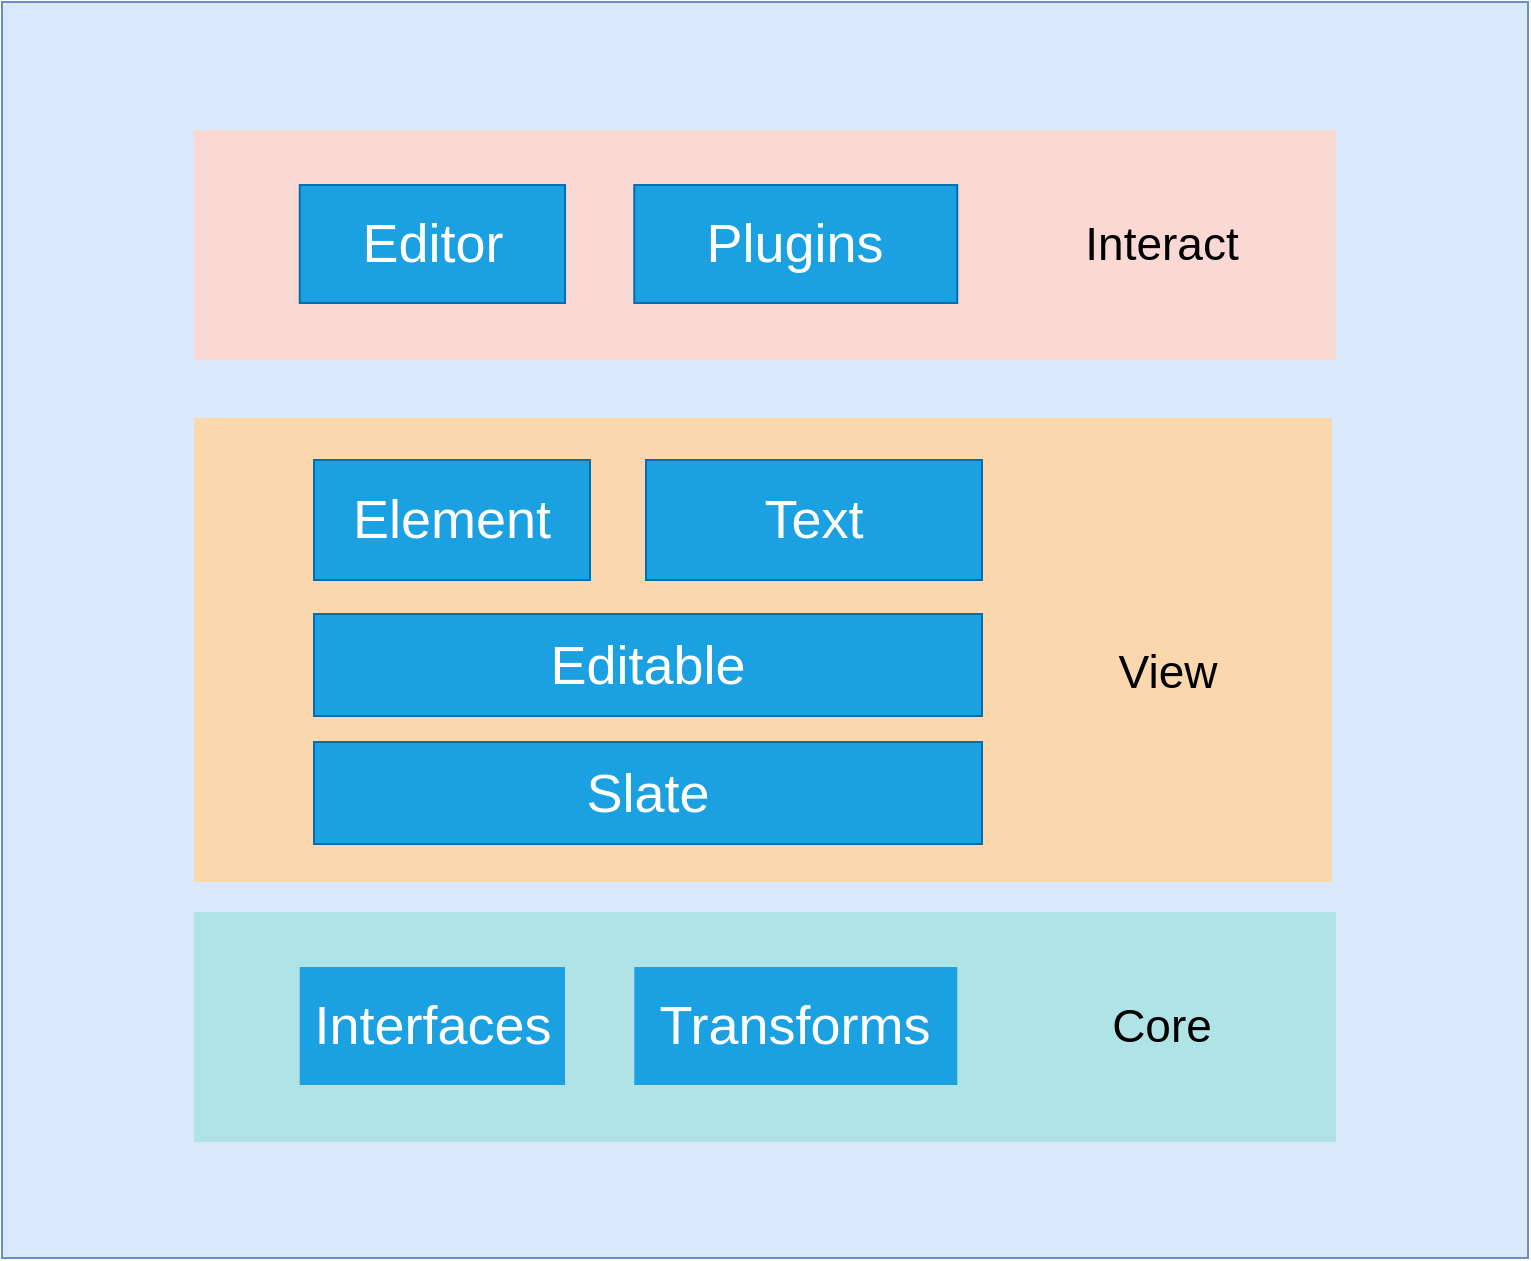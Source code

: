 <mxfile version="14.0.1" type="github">
  <diagram id="vV88IOH-yytLftiay6Gs" name="Page-1">
    <mxGraphModel dx="1394" dy="771" grid="0" gridSize="10" guides="1" tooltips="1" connect="1" arrows="1" fold="1" page="0" pageScale="1" pageWidth="827" pageHeight="1169" math="0" shadow="0">
      <root>
        <mxCell id="0" />
        <mxCell id="1" parent="0" />
        <mxCell id="V3n1BV0_hNBXlYeHx-KR-20" value="" style="whiteSpace=wrap;html=1;fontSize=23;fillColor=#dae8fc;strokeColor=#6c8ebf;" vertex="1" parent="1">
          <mxGeometry x="144" width="763" height="628" as="geometry" />
        </mxCell>
        <mxCell id="V3n1BV0_hNBXlYeHx-KR-6" value="" style="whiteSpace=wrap;html=1;dashed=1;fillColor=#fad7ac;strokeColor=none;" vertex="1" parent="1">
          <mxGeometry x="240" y="208" width="569" height="232" as="geometry" />
        </mxCell>
        <mxCell id="V3n1BV0_hNBXlYeHx-KR-7" value="View" style="text;html=1;strokeColor=none;fillColor=none;align=center;verticalAlign=middle;whiteSpace=wrap;fontSize=23;" vertex="1" parent="1">
          <mxGeometry x="634" y="316" width="185.5" height="38" as="geometry" />
        </mxCell>
        <mxCell id="V3n1BV0_hNBXlYeHx-KR-8" value="Element" style="text;html=1;strokeColor=#006EAF;fillColor=#1ba1e2;align=center;verticalAlign=middle;whiteSpace=wrap;fontSize=27;fontColor=#ffffff;" vertex="1" parent="1">
          <mxGeometry x="300" y="229" width="138" height="60" as="geometry" />
        </mxCell>
        <mxCell id="V3n1BV0_hNBXlYeHx-KR-9" value="Text" style="text;html=1;strokeColor=#006EAF;fillColor=#1ba1e2;align=center;verticalAlign=middle;whiteSpace=wrap;fontSize=27;fontColor=#ffffff;" vertex="1" parent="1">
          <mxGeometry x="466" y="229" width="168" height="60" as="geometry" />
        </mxCell>
        <mxCell id="V3n1BV0_hNBXlYeHx-KR-10" value="Slate" style="text;html=1;strokeColor=#006EAF;fillColor=#1ba1e2;align=center;verticalAlign=middle;whiteSpace=wrap;fontSize=27;fontColor=#ffffff;" vertex="1" parent="1">
          <mxGeometry x="300" y="370" width="334" height="51" as="geometry" />
        </mxCell>
        <mxCell id="V3n1BV0_hNBXlYeHx-KR-11" value="" style="group;dashed=1;container=0;fillColor=#b0e3e6;" vertex="1" connectable="0" parent="1">
          <mxGeometry x="240" y="455" width="571" height="115" as="geometry">
            <mxRectangle x="240" y="455" width="50" height="44" as="alternateBounds" />
          </mxGeometry>
        </mxCell>
        <mxCell id="V3n1BV0_hNBXlYeHx-KR-13" value="Editable" style="text;html=1;strokeColor=#006EAF;fillColor=#1ba1e2;align=center;verticalAlign=middle;whiteSpace=wrap;fontSize=27;fontColor=#ffffff;" vertex="1" parent="1">
          <mxGeometry x="300" y="306" width="334" height="51" as="geometry" />
        </mxCell>
        <mxCell id="V3n1BV0_hNBXlYeHx-KR-15" value="" style="group;dashed=1;container=0;fillColor=#fad9d5;" vertex="1" connectable="0" parent="1">
          <mxGeometry x="240" y="64" width="571" height="115" as="geometry" />
        </mxCell>
        <mxCell id="V3n1BV0_hNBXlYeHx-KR-2" value="Core" style="text;html=1;strokeColor=none;fillColor=none;align=center;verticalAlign=middle;whiteSpace=wrap;fontSize=23;" vertex="1" parent="1">
          <mxGeometry x="635.003" y="493.823" width="178.317" height="37.35" as="geometry" />
        </mxCell>
        <mxCell id="V3n1BV0_hNBXlYeHx-KR-3" value="Interfaces" style="text;html=1;fillColor=#1ba1e2;align=center;verticalAlign=middle;whiteSpace=wrap;fontSize=27;fontColor=#ffffff;" vertex="1" parent="1">
          <mxGeometry x="292.87" y="482.521" width="132.657" height="58.974" as="geometry" />
        </mxCell>
        <mxCell id="V3n1BV0_hNBXlYeHx-KR-4" value="Transforms" style="text;html=1;fillColor=#1ba1e2;align=center;verticalAlign=middle;whiteSpace=wrap;fontSize=27;fontColor=#ffffff;" vertex="1" parent="1">
          <mxGeometry x="460.133" y="482.521" width="161.495" height="58.974" as="geometry" />
        </mxCell>
        <mxCell id="V3n1BV0_hNBXlYeHx-KR-17" value="Interact" style="text;html=1;strokeColor=none;fillColor=none;align=center;verticalAlign=middle;whiteSpace=wrap;fontSize=23;" vertex="1" parent="1">
          <mxGeometry x="635.003" y="102.823" width="178.317" height="37.35" as="geometry" />
        </mxCell>
        <mxCell id="V3n1BV0_hNBXlYeHx-KR-18" value="Editor" style="text;html=1;strokeColor=#006EAF;fillColor=#1ba1e2;align=center;verticalAlign=middle;whiteSpace=wrap;fontSize=27;fontColor=#ffffff;" vertex="1" parent="1">
          <mxGeometry x="292.87" y="91.521" width="132.657" height="58.974" as="geometry" />
        </mxCell>
        <mxCell id="V3n1BV0_hNBXlYeHx-KR-19" value="Plugins" style="text;html=1;strokeColor=#006EAF;fillColor=#1ba1e2;align=center;verticalAlign=middle;whiteSpace=wrap;fontSize=27;fontColor=#ffffff;" vertex="1" parent="1">
          <mxGeometry x="460.133" y="91.521" width="161.495" height="58.974" as="geometry" />
        </mxCell>
      </root>
    </mxGraphModel>
  </diagram>
</mxfile>
